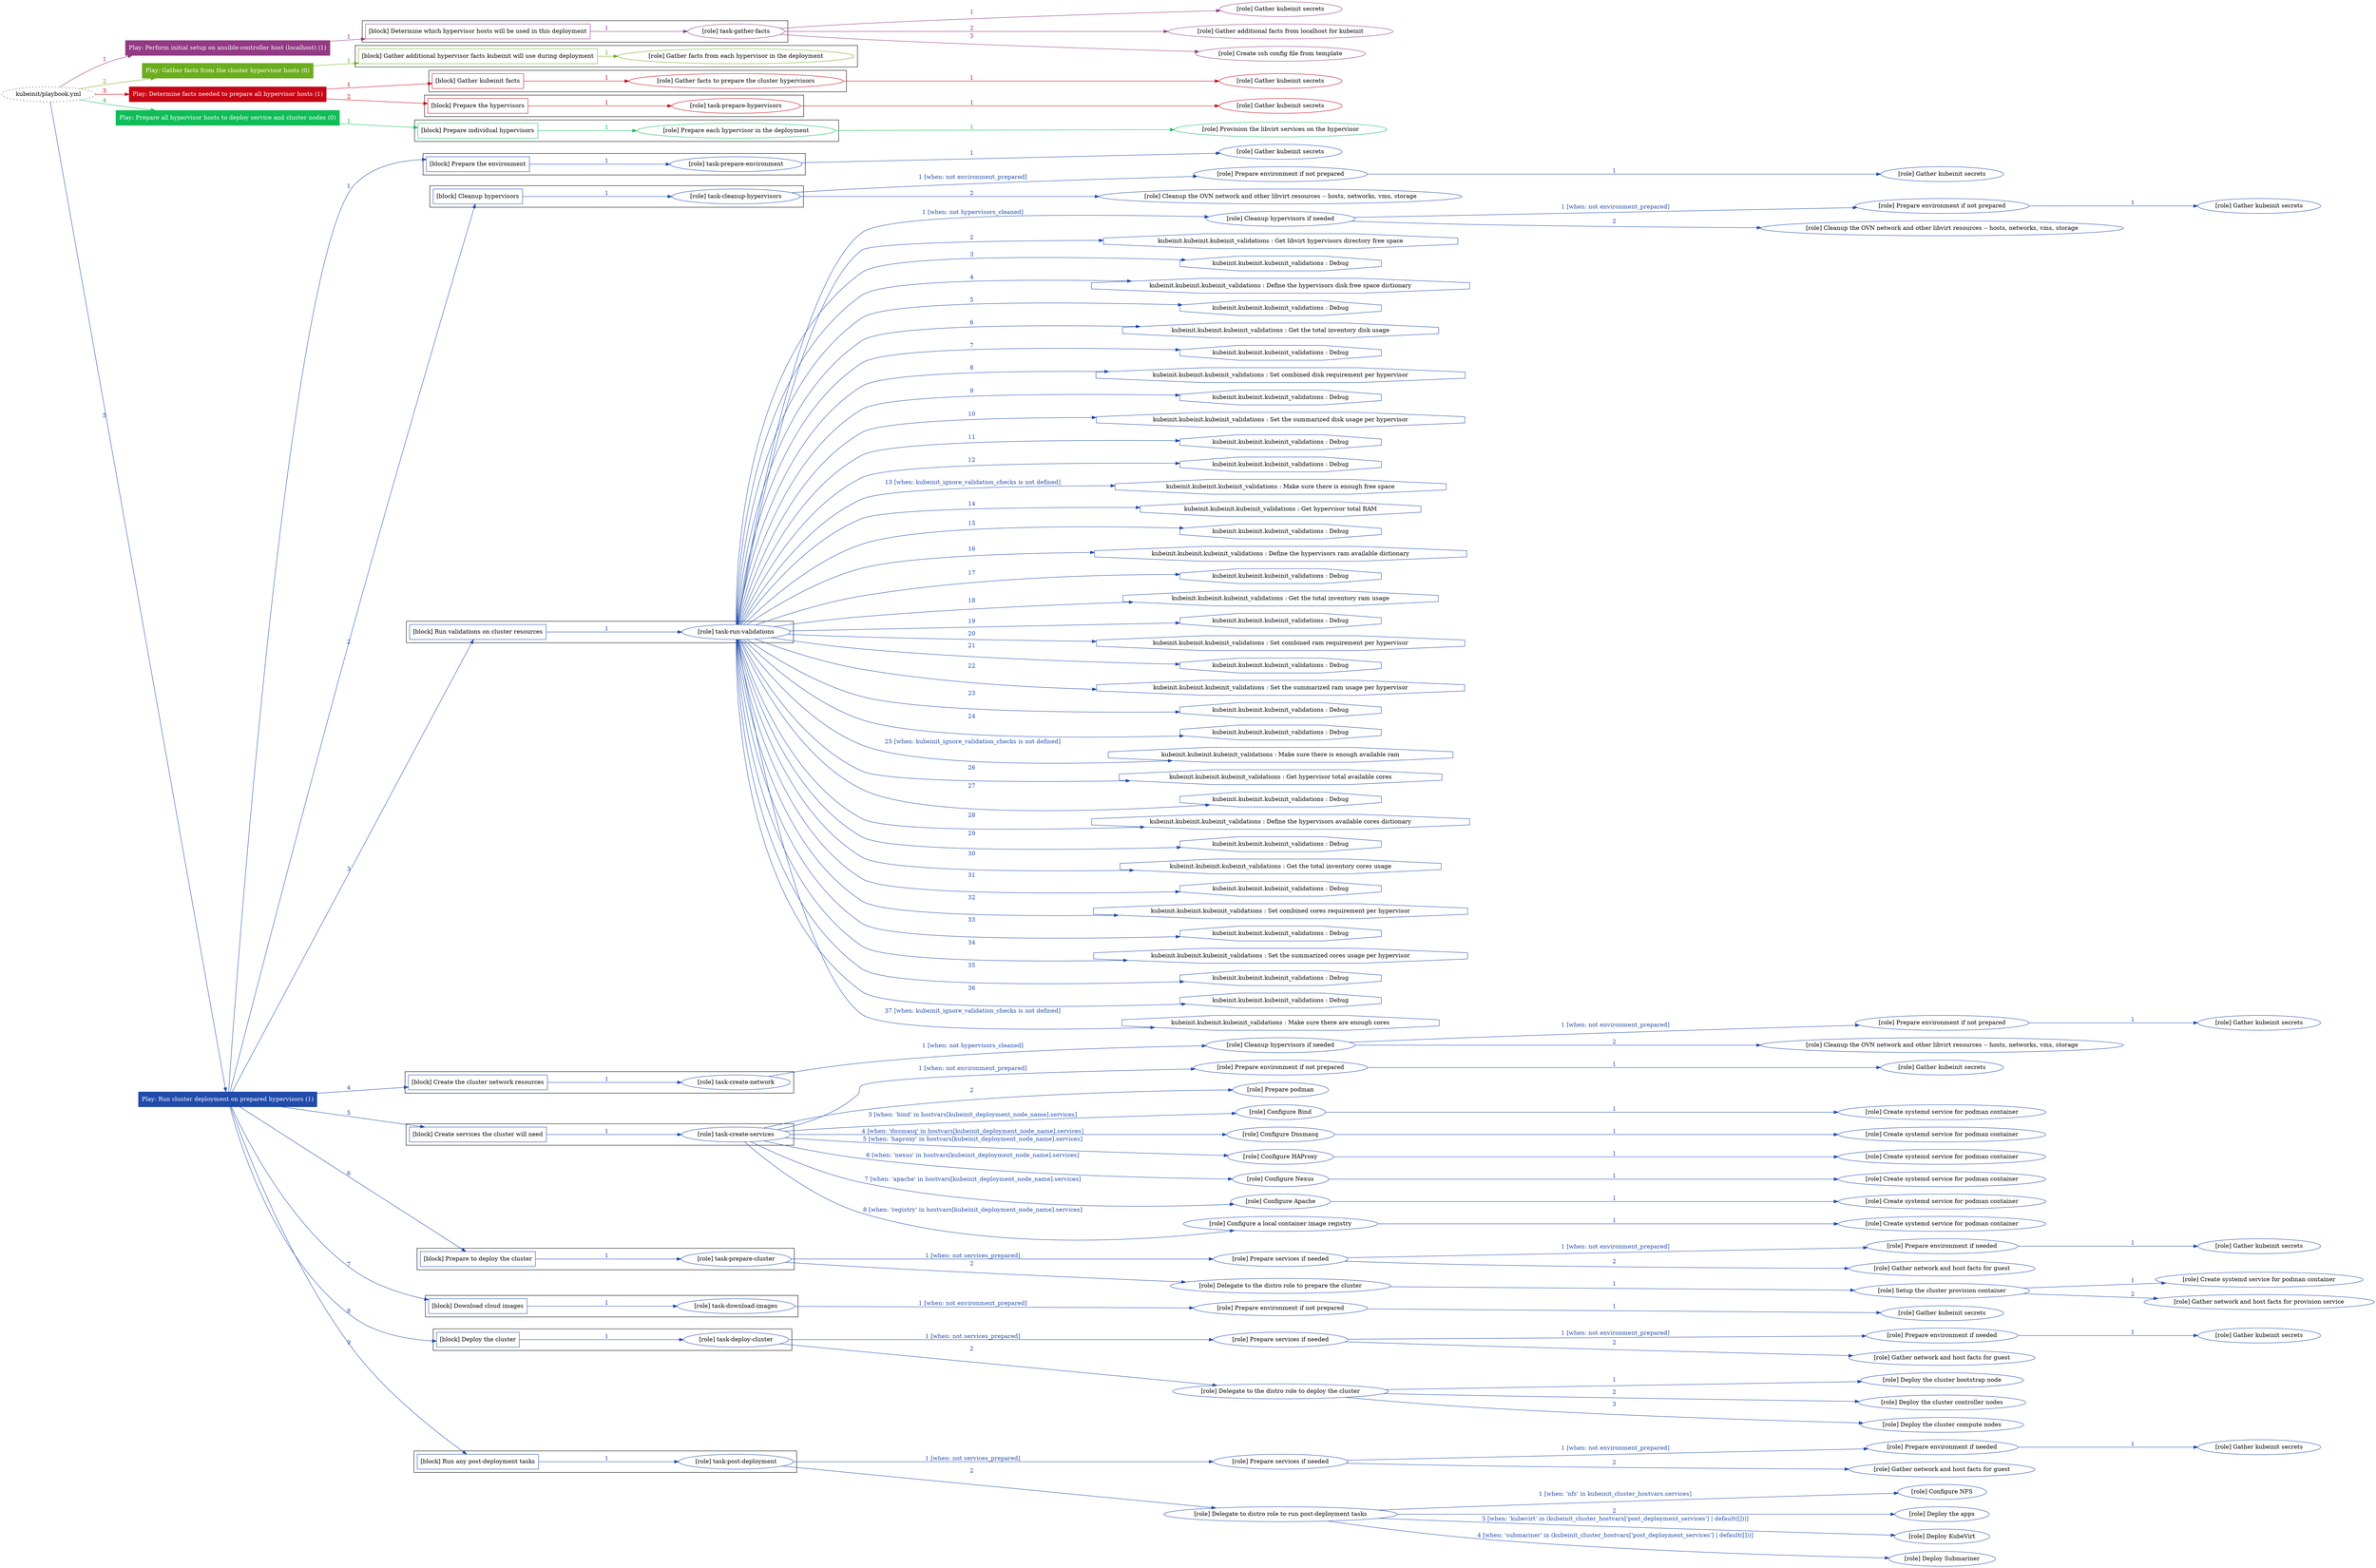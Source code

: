 digraph {
	graph [concentrate=true ordering=in rankdir=LR ratio=fill]
	edge [esep=5 sep=10]
	"kubeinit/playbook.yml" [URL="/home/runner/work/kubeinit/kubeinit/kubeinit/playbook.yml" id=playbook_016f4731 style=dotted]
	play_eb805cc2 [label="Play: Perform initial setup on ansible-controller host (localhost) (1)" URL="/home/runner/work/kubeinit/kubeinit/kubeinit/playbook.yml" color="#923a84" fontcolor="#ffffff" id=play_eb805cc2 shape=box style=filled tooltip=localhost]
	"kubeinit/playbook.yml" -> play_eb805cc2 [label="1 " color="#923a84" fontcolor="#923a84" id=edge_44157b3b labeltooltip="1 " tooltip="1 "]
	subgraph "Gather kubeinit secrets" {
		role_d1c468fc [label="[role] Gather kubeinit secrets" URL="/home/runner/.ansible/collections/ansible_collections/kubeinit/kubeinit/roles/kubeinit_prepare/tasks/build_hypervisors_group.yml" color="#923a84" id=role_d1c468fc tooltip="Gather kubeinit secrets"]
	}
	subgraph "Gather additional facts from localhost for kubeinit" {
		role_65d44cdd [label="[role] Gather additional facts from localhost for kubeinit" URL="/home/runner/.ansible/collections/ansible_collections/kubeinit/kubeinit/roles/kubeinit_prepare/tasks/build_hypervisors_group.yml" color="#923a84" id=role_65d44cdd tooltip="Gather additional facts from localhost for kubeinit"]
	}
	subgraph "Create ssh config file from template" {
		role_f0d14c7a [label="[role] Create ssh config file from template" URL="/home/runner/.ansible/collections/ansible_collections/kubeinit/kubeinit/roles/kubeinit_prepare/tasks/build_hypervisors_group.yml" color="#923a84" id=role_f0d14c7a tooltip="Create ssh config file from template"]
	}
	subgraph "task-gather-facts" {
		role_c2b31db3 [label="[role] task-gather-facts" URL="/home/runner/work/kubeinit/kubeinit/kubeinit/playbook.yml" color="#923a84" id=role_c2b31db3 tooltip="task-gather-facts"]
		role_c2b31db3 -> role_d1c468fc [label="1 " color="#923a84" fontcolor="#923a84" id=edge_7ec6bda8 labeltooltip="1 " tooltip="1 "]
		role_c2b31db3 -> role_65d44cdd [label="2 " color="#923a84" fontcolor="#923a84" id=edge_5dc059d2 labeltooltip="2 " tooltip="2 "]
		role_c2b31db3 -> role_f0d14c7a [label="3 " color="#923a84" fontcolor="#923a84" id=edge_b005b9bc labeltooltip="3 " tooltip="3 "]
	}
	subgraph "Play: Perform initial setup on ansible-controller host (localhost) (1)" {
		play_eb805cc2 -> block_560ff4a9 [label=1 color="#923a84" fontcolor="#923a84" id=edge_492c9685 labeltooltip=1 tooltip=1]
		subgraph cluster_block_560ff4a9 {
			block_560ff4a9 [label="[block] Determine which hypervisor hosts will be used in this deployment" URL="/home/runner/work/kubeinit/kubeinit/kubeinit/playbook.yml" color="#923a84" id=block_560ff4a9 labeltooltip="Determine which hypervisor hosts will be used in this deployment" shape=box tooltip="Determine which hypervisor hosts will be used in this deployment"]
			block_560ff4a9 -> role_c2b31db3 [label="1 " color="#923a84" fontcolor="#923a84" id=edge_40c2bf76 labeltooltip="1 " tooltip="1 "]
		}
	}
	play_5afec04f [label="Play: Gather facts from the cluster hypervisor hosts (0)" URL="/home/runner/work/kubeinit/kubeinit/kubeinit/playbook.yml" color="#6cad1f" fontcolor="#ffffff" id=play_5afec04f shape=box style=filled tooltip="Play: Gather facts from the cluster hypervisor hosts (0)"]
	"kubeinit/playbook.yml" -> play_5afec04f [label="2 " color="#6cad1f" fontcolor="#6cad1f" id=edge_03338bd0 labeltooltip="2 " tooltip="2 "]
	subgraph "Gather facts from each hypervisor in the deployment" {
		role_5e52e6ab [label="[role] Gather facts from each hypervisor in the deployment" URL="/home/runner/work/kubeinit/kubeinit/kubeinit/playbook.yml" color="#6cad1f" id=role_5e52e6ab tooltip="Gather facts from each hypervisor in the deployment"]
	}
	subgraph "Play: Gather facts from the cluster hypervisor hosts (0)" {
		play_5afec04f -> block_93eedb08 [label=1 color="#6cad1f" fontcolor="#6cad1f" id=edge_76446146 labeltooltip=1 tooltip=1]
		subgraph cluster_block_93eedb08 {
			block_93eedb08 [label="[block] Gather additional hypervisor facts kubeinit will use during deployment" URL="/home/runner/work/kubeinit/kubeinit/kubeinit/playbook.yml" color="#6cad1f" id=block_93eedb08 labeltooltip="Gather additional hypervisor facts kubeinit will use during deployment" shape=box tooltip="Gather additional hypervisor facts kubeinit will use during deployment"]
			block_93eedb08 -> role_5e52e6ab [label="1 " color="#6cad1f" fontcolor="#6cad1f" id=edge_60cb0d9a labeltooltip="1 " tooltip="1 "]
		}
	}
	play_7eb0e749 [label="Play: Determine facts needed to prepare all hypervisor hosts (1)" URL="/home/runner/work/kubeinit/kubeinit/kubeinit/playbook.yml" color="#c60616" fontcolor="#ffffff" id=play_7eb0e749 shape=box style=filled tooltip=localhost]
	"kubeinit/playbook.yml" -> play_7eb0e749 [label="3 " color="#c60616" fontcolor="#c60616" id=edge_81c11002 labeltooltip="3 " tooltip="3 "]
	subgraph "Gather kubeinit secrets" {
		role_3073f972 [label="[role] Gather kubeinit secrets" URL="/home/runner/.ansible/collections/ansible_collections/kubeinit/kubeinit/roles/kubeinit_prepare/tasks/gather_kubeinit_facts.yml" color="#c60616" id=role_3073f972 tooltip="Gather kubeinit secrets"]
	}
	subgraph "Gather facts to prepare the cluster hypervisors" {
		role_720a1a18 [label="[role] Gather facts to prepare the cluster hypervisors" URL="/home/runner/work/kubeinit/kubeinit/kubeinit/playbook.yml" color="#c60616" id=role_720a1a18 tooltip="Gather facts to prepare the cluster hypervisors"]
		role_720a1a18 -> role_3073f972 [label="1 " color="#c60616" fontcolor="#c60616" id=edge_afc38c6c labeltooltip="1 " tooltip="1 "]
	}
	subgraph "Gather kubeinit secrets" {
		role_56242d30 [label="[role] Gather kubeinit secrets" URL="/home/runner/.ansible/collections/ansible_collections/kubeinit/kubeinit/roles/kubeinit_prepare/tasks/gather_kubeinit_facts.yml" color="#c60616" id=role_56242d30 tooltip="Gather kubeinit secrets"]
	}
	subgraph "task-prepare-hypervisors" {
		role_4df9b1f3 [label="[role] task-prepare-hypervisors" URL="/home/runner/work/kubeinit/kubeinit/kubeinit/playbook.yml" color="#c60616" id=role_4df9b1f3 tooltip="task-prepare-hypervisors"]
		role_4df9b1f3 -> role_56242d30 [label="1 " color="#c60616" fontcolor="#c60616" id=edge_1d1ff2d7 labeltooltip="1 " tooltip="1 "]
	}
	subgraph "Play: Determine facts needed to prepare all hypervisor hosts (1)" {
		play_7eb0e749 -> block_da29ac9b [label=1 color="#c60616" fontcolor="#c60616" id=edge_18c0a1d2 labeltooltip=1 tooltip=1]
		subgraph cluster_block_da29ac9b {
			block_da29ac9b [label="[block] Gather kubeinit facts" URL="/home/runner/work/kubeinit/kubeinit/kubeinit/playbook.yml" color="#c60616" id=block_da29ac9b labeltooltip="Gather kubeinit facts" shape=box tooltip="Gather kubeinit facts"]
			block_da29ac9b -> role_720a1a18 [label="1 " color="#c60616" fontcolor="#c60616" id=edge_f4c54faa labeltooltip="1 " tooltip="1 "]
		}
		play_7eb0e749 -> block_1ef685dd [label=2 color="#c60616" fontcolor="#c60616" id=edge_9eabc138 labeltooltip=2 tooltip=2]
		subgraph cluster_block_1ef685dd {
			block_1ef685dd [label="[block] Prepare the hypervisors" URL="/home/runner/work/kubeinit/kubeinit/kubeinit/playbook.yml" color="#c60616" id=block_1ef685dd labeltooltip="Prepare the hypervisors" shape=box tooltip="Prepare the hypervisors"]
			block_1ef685dd -> role_4df9b1f3 [label="1 " color="#c60616" fontcolor="#c60616" id=edge_cefdbc80 labeltooltip="1 " tooltip="1 "]
		}
	}
	play_048b46a1 [label="Play: Prepare all hypervisor hosts to deploy service and cluster nodes (0)" URL="/home/runner/work/kubeinit/kubeinit/kubeinit/playbook.yml" color="#0fbd57" fontcolor="#ffffff" id=play_048b46a1 shape=box style=filled tooltip="Play: Prepare all hypervisor hosts to deploy service and cluster nodes (0)"]
	"kubeinit/playbook.yml" -> play_048b46a1 [label="4 " color="#0fbd57" fontcolor="#0fbd57" id=edge_6fb77337 labeltooltip="4 " tooltip="4 "]
	subgraph "Provision the libvirt services on the hypervisor" {
		role_1e0ade5a [label="[role] Provision the libvirt services on the hypervisor" URL="/home/runner/.ansible/collections/ansible_collections/kubeinit/kubeinit/roles/kubeinit_prepare/tasks/prepare_hypervisor.yml" color="#0fbd57" id=role_1e0ade5a tooltip="Provision the libvirt services on the hypervisor"]
	}
	subgraph "Prepare each hypervisor in the deployment" {
		role_4389a92d [label="[role] Prepare each hypervisor in the deployment" URL="/home/runner/work/kubeinit/kubeinit/kubeinit/playbook.yml" color="#0fbd57" id=role_4389a92d tooltip="Prepare each hypervisor in the deployment"]
		role_4389a92d -> role_1e0ade5a [label="1 " color="#0fbd57" fontcolor="#0fbd57" id=edge_9b82dc80 labeltooltip="1 " tooltip="1 "]
	}
	subgraph "Play: Prepare all hypervisor hosts to deploy service and cluster nodes (0)" {
		play_048b46a1 -> block_eab1a6ff [label=1 color="#0fbd57" fontcolor="#0fbd57" id=edge_26e3e061 labeltooltip=1 tooltip=1]
		subgraph cluster_block_eab1a6ff {
			block_eab1a6ff [label="[block] Prepare individual hypervisors" URL="/home/runner/work/kubeinit/kubeinit/kubeinit/playbook.yml" color="#0fbd57" id=block_eab1a6ff labeltooltip="Prepare individual hypervisors" shape=box tooltip="Prepare individual hypervisors"]
			block_eab1a6ff -> role_4389a92d [label="1 " color="#0fbd57" fontcolor="#0fbd57" id=edge_e1d6d015 labeltooltip="1 " tooltip="1 "]
		}
	}
	play_6c1e0516 [label="Play: Run cluster deployment on prepared hypervisors (1)" URL="/home/runner/work/kubeinit/kubeinit/kubeinit/playbook.yml" color="#214bab" fontcolor="#ffffff" id=play_6c1e0516 shape=box style=filled tooltip=localhost]
	"kubeinit/playbook.yml" -> play_6c1e0516 [label="5 " color="#214bab" fontcolor="#214bab" id=edge_12d5a526 labeltooltip="5 " tooltip="5 "]
	subgraph "Gather kubeinit secrets" {
		role_c299c2a2 [label="[role] Gather kubeinit secrets" URL="/home/runner/.ansible/collections/ansible_collections/kubeinit/kubeinit/roles/kubeinit_prepare/tasks/gather_kubeinit_facts.yml" color="#214bab" id=role_c299c2a2 tooltip="Gather kubeinit secrets"]
	}
	subgraph "task-prepare-environment" {
		role_1e72caab [label="[role] task-prepare-environment" URL="/home/runner/work/kubeinit/kubeinit/kubeinit/playbook.yml" color="#214bab" id=role_1e72caab tooltip="task-prepare-environment"]
		role_1e72caab -> role_c299c2a2 [label="1 " color="#214bab" fontcolor="#214bab" id=edge_42810d6c labeltooltip="1 " tooltip="1 "]
	}
	subgraph "Gather kubeinit secrets" {
		role_a8e01c33 [label="[role] Gather kubeinit secrets" URL="/home/runner/.ansible/collections/ansible_collections/kubeinit/kubeinit/roles/kubeinit_prepare/tasks/gather_kubeinit_facts.yml" color="#214bab" id=role_a8e01c33 tooltip="Gather kubeinit secrets"]
	}
	subgraph "Prepare environment if not prepared" {
		role_b50e4cbb [label="[role] Prepare environment if not prepared" URL="/home/runner/.ansible/collections/ansible_collections/kubeinit/kubeinit/roles/kubeinit_prepare/tasks/cleanup_hypervisors.yml" color="#214bab" id=role_b50e4cbb tooltip="Prepare environment if not prepared"]
		role_b50e4cbb -> role_a8e01c33 [label="1 " color="#214bab" fontcolor="#214bab" id=edge_c0b753fd labeltooltip="1 " tooltip="1 "]
	}
	subgraph "Cleanup the OVN network and other libvirt resources -- hosts, networks, vms, storage" {
		role_06491cec [label="[role] Cleanup the OVN network and other libvirt resources -- hosts, networks, vms, storage" URL="/home/runner/.ansible/collections/ansible_collections/kubeinit/kubeinit/roles/kubeinit_prepare/tasks/cleanup_hypervisors.yml" color="#214bab" id=role_06491cec tooltip="Cleanup the OVN network and other libvirt resources -- hosts, networks, vms, storage"]
	}
	subgraph "task-cleanup-hypervisors" {
		role_60a97e3a [label="[role] task-cleanup-hypervisors" URL="/home/runner/work/kubeinit/kubeinit/kubeinit/playbook.yml" color="#214bab" id=role_60a97e3a tooltip="task-cleanup-hypervisors"]
		role_60a97e3a -> role_b50e4cbb [label="1 [when: not environment_prepared]" color="#214bab" fontcolor="#214bab" id=edge_3e8b1ae4 labeltooltip="1 [when: not environment_prepared]" tooltip="1 [when: not environment_prepared]"]
		role_60a97e3a -> role_06491cec [label="2 " color="#214bab" fontcolor="#214bab" id=edge_332b483e labeltooltip="2 " tooltip="2 "]
	}
	subgraph "Gather kubeinit secrets" {
		role_8116d143 [label="[role] Gather kubeinit secrets" URL="/home/runner/.ansible/collections/ansible_collections/kubeinit/kubeinit/roles/kubeinit_prepare/tasks/gather_kubeinit_facts.yml" color="#214bab" id=role_8116d143 tooltip="Gather kubeinit secrets"]
	}
	subgraph "Prepare environment if not prepared" {
		role_8c4d1479 [label="[role] Prepare environment if not prepared" URL="/home/runner/.ansible/collections/ansible_collections/kubeinit/kubeinit/roles/kubeinit_prepare/tasks/cleanup_hypervisors.yml" color="#214bab" id=role_8c4d1479 tooltip="Prepare environment if not prepared"]
		role_8c4d1479 -> role_8116d143 [label="1 " color="#214bab" fontcolor="#214bab" id=edge_8d23e402 labeltooltip="1 " tooltip="1 "]
	}
	subgraph "Cleanup the OVN network and other libvirt resources -- hosts, networks, vms, storage" {
		role_cc08e4c6 [label="[role] Cleanup the OVN network and other libvirt resources -- hosts, networks, vms, storage" URL="/home/runner/.ansible/collections/ansible_collections/kubeinit/kubeinit/roles/kubeinit_prepare/tasks/cleanup_hypervisors.yml" color="#214bab" id=role_cc08e4c6 tooltip="Cleanup the OVN network and other libvirt resources -- hosts, networks, vms, storage"]
	}
	subgraph "Cleanup hypervisors if needed" {
		role_3b2b8fce [label="[role] Cleanup hypervisors if needed" URL="/home/runner/.ansible/collections/ansible_collections/kubeinit/kubeinit/roles/kubeinit_validations/tasks/main.yml" color="#214bab" id=role_3b2b8fce tooltip="Cleanup hypervisors if needed"]
		role_3b2b8fce -> role_8c4d1479 [label="1 [when: not environment_prepared]" color="#214bab" fontcolor="#214bab" id=edge_eb88a6bc labeltooltip="1 [when: not environment_prepared]" tooltip="1 [when: not environment_prepared]"]
		role_3b2b8fce -> role_cc08e4c6 [label="2 " color="#214bab" fontcolor="#214bab" id=edge_87639596 labeltooltip="2 " tooltip="2 "]
	}
	subgraph "task-run-validations" {
		role_64bb3193 [label="[role] task-run-validations" URL="/home/runner/work/kubeinit/kubeinit/kubeinit/playbook.yml" color="#214bab" id=role_64bb3193 tooltip="task-run-validations"]
		role_64bb3193 -> role_3b2b8fce [label="1 [when: not hypervisors_cleaned]" color="#214bab" fontcolor="#214bab" id=edge_b65b66f9 labeltooltip="1 [when: not hypervisors_cleaned]" tooltip="1 [when: not hypervisors_cleaned]"]
		task_8e2f6913 [label="kubeinit.kubeinit.kubeinit_validations : Get libvirt hypervisors directory free space" URL="/home/runner/.ansible/collections/ansible_collections/kubeinit/kubeinit/roles/kubeinit_validations/tasks/10_libvirt_free_space.yml" color="#214bab" id=task_8e2f6913 shape=octagon tooltip="kubeinit.kubeinit.kubeinit_validations : Get libvirt hypervisors directory free space"]
		role_64bb3193 -> task_8e2f6913 [label="2 " color="#214bab" fontcolor="#214bab" id=edge_6bb3c95a labeltooltip="2 " tooltip="2 "]
		task_c2a67817 [label="kubeinit.kubeinit.kubeinit_validations : Debug" URL="/home/runner/.ansible/collections/ansible_collections/kubeinit/kubeinit/roles/kubeinit_validations/tasks/10_libvirt_free_space.yml" color="#214bab" id=task_c2a67817 shape=octagon tooltip="kubeinit.kubeinit.kubeinit_validations : Debug"]
		role_64bb3193 -> task_c2a67817 [label="3 " color="#214bab" fontcolor="#214bab" id=edge_016e9cf3 labeltooltip="3 " tooltip="3 "]
		task_3a7564ec [label="kubeinit.kubeinit.kubeinit_validations : Define the hypervisors disk free space dictionary" URL="/home/runner/.ansible/collections/ansible_collections/kubeinit/kubeinit/roles/kubeinit_validations/tasks/10_libvirt_free_space.yml" color="#214bab" id=task_3a7564ec shape=octagon tooltip="kubeinit.kubeinit.kubeinit_validations : Define the hypervisors disk free space dictionary"]
		role_64bb3193 -> task_3a7564ec [label="4 " color="#214bab" fontcolor="#214bab" id=edge_47d0a6e0 labeltooltip="4 " tooltip="4 "]
		task_bdc84b70 [label="kubeinit.kubeinit.kubeinit_validations : Debug" URL="/home/runner/.ansible/collections/ansible_collections/kubeinit/kubeinit/roles/kubeinit_validations/tasks/10_libvirt_free_space.yml" color="#214bab" id=task_bdc84b70 shape=octagon tooltip="kubeinit.kubeinit.kubeinit_validations : Debug"]
		role_64bb3193 -> task_bdc84b70 [label="5 " color="#214bab" fontcolor="#214bab" id=edge_d20015b6 labeltooltip="5 " tooltip="5 "]
		task_67480694 [label="kubeinit.kubeinit.kubeinit_validations : Get the total inventory disk usage" URL="/home/runner/.ansible/collections/ansible_collections/kubeinit/kubeinit/roles/kubeinit_validations/tasks/10_libvirt_free_space.yml" color="#214bab" id=task_67480694 shape=octagon tooltip="kubeinit.kubeinit.kubeinit_validations : Get the total inventory disk usage"]
		role_64bb3193 -> task_67480694 [label="6 " color="#214bab" fontcolor="#214bab" id=edge_da5aff1c labeltooltip="6 " tooltip="6 "]
		task_da884f09 [label="kubeinit.kubeinit.kubeinit_validations : Debug" URL="/home/runner/.ansible/collections/ansible_collections/kubeinit/kubeinit/roles/kubeinit_validations/tasks/10_libvirt_free_space.yml" color="#214bab" id=task_da884f09 shape=octagon tooltip="kubeinit.kubeinit.kubeinit_validations : Debug"]
		role_64bb3193 -> task_da884f09 [label="7 " color="#214bab" fontcolor="#214bab" id=edge_1c4872a9 labeltooltip="7 " tooltip="7 "]
		task_bcdbc2dd [label="kubeinit.kubeinit.kubeinit_validations : Set combined disk requirement per hypervisor" URL="/home/runner/.ansible/collections/ansible_collections/kubeinit/kubeinit/roles/kubeinit_validations/tasks/10_libvirt_free_space.yml" color="#214bab" id=task_bcdbc2dd shape=octagon tooltip="kubeinit.kubeinit.kubeinit_validations : Set combined disk requirement per hypervisor"]
		role_64bb3193 -> task_bcdbc2dd [label="8 " color="#214bab" fontcolor="#214bab" id=edge_fea04c99 labeltooltip="8 " tooltip="8 "]
		task_b974c616 [label="kubeinit.kubeinit.kubeinit_validations : Debug" URL="/home/runner/.ansible/collections/ansible_collections/kubeinit/kubeinit/roles/kubeinit_validations/tasks/10_libvirt_free_space.yml" color="#214bab" id=task_b974c616 shape=octagon tooltip="kubeinit.kubeinit.kubeinit_validations : Debug"]
		role_64bb3193 -> task_b974c616 [label="9 " color="#214bab" fontcolor="#214bab" id=edge_dce52aa3 labeltooltip="9 " tooltip="9 "]
		task_73c369db [label="kubeinit.kubeinit.kubeinit_validations : Set the summarized disk usage per hypervisor" URL="/home/runner/.ansible/collections/ansible_collections/kubeinit/kubeinit/roles/kubeinit_validations/tasks/10_libvirt_free_space.yml" color="#214bab" id=task_73c369db shape=octagon tooltip="kubeinit.kubeinit.kubeinit_validations : Set the summarized disk usage per hypervisor"]
		role_64bb3193 -> task_73c369db [label="10 " color="#214bab" fontcolor="#214bab" id=edge_9bcf530a labeltooltip="10 " tooltip="10 "]
		task_5cd7cd78 [label="kubeinit.kubeinit.kubeinit_validations : Debug" URL="/home/runner/.ansible/collections/ansible_collections/kubeinit/kubeinit/roles/kubeinit_validations/tasks/10_libvirt_free_space.yml" color="#214bab" id=task_5cd7cd78 shape=octagon tooltip="kubeinit.kubeinit.kubeinit_validations : Debug"]
		role_64bb3193 -> task_5cd7cd78 [label="11 " color="#214bab" fontcolor="#214bab" id=edge_a85a1257 labeltooltip="11 " tooltip="11 "]
		task_c3302cf1 [label="kubeinit.kubeinit.kubeinit_validations : Debug" URL="/home/runner/.ansible/collections/ansible_collections/kubeinit/kubeinit/roles/kubeinit_validations/tasks/10_libvirt_free_space.yml" color="#214bab" id=task_c3302cf1 shape=octagon tooltip="kubeinit.kubeinit.kubeinit_validations : Debug"]
		role_64bb3193 -> task_c3302cf1 [label="12 " color="#214bab" fontcolor="#214bab" id=edge_1861f289 labeltooltip="12 " tooltip="12 "]
		task_44b3162e [label="kubeinit.kubeinit.kubeinit_validations : Make sure there is enough free space" URL="/home/runner/.ansible/collections/ansible_collections/kubeinit/kubeinit/roles/kubeinit_validations/tasks/10_libvirt_free_space.yml" color="#214bab" id=task_44b3162e shape=octagon tooltip="kubeinit.kubeinit.kubeinit_validations : Make sure there is enough free space"]
		role_64bb3193 -> task_44b3162e [label="13 [when: kubeinit_ignore_validation_checks is not defined]" color="#214bab" fontcolor="#214bab" id=edge_aed42a21 labeltooltip="13 [when: kubeinit_ignore_validation_checks is not defined]" tooltip="13 [when: kubeinit_ignore_validation_checks is not defined]"]
		task_d8bf43d2 [label="kubeinit.kubeinit.kubeinit_validations : Get hypervisor total RAM" URL="/home/runner/.ansible/collections/ansible_collections/kubeinit/kubeinit/roles/kubeinit_validations/tasks/20_libvirt_available_ram.yml" color="#214bab" id=task_d8bf43d2 shape=octagon tooltip="kubeinit.kubeinit.kubeinit_validations : Get hypervisor total RAM"]
		role_64bb3193 -> task_d8bf43d2 [label="14 " color="#214bab" fontcolor="#214bab" id=edge_a0ccde37 labeltooltip="14 " tooltip="14 "]
		task_8ee56440 [label="kubeinit.kubeinit.kubeinit_validations : Debug" URL="/home/runner/.ansible/collections/ansible_collections/kubeinit/kubeinit/roles/kubeinit_validations/tasks/20_libvirt_available_ram.yml" color="#214bab" id=task_8ee56440 shape=octagon tooltip="kubeinit.kubeinit.kubeinit_validations : Debug"]
		role_64bb3193 -> task_8ee56440 [label="15 " color="#214bab" fontcolor="#214bab" id=edge_db124d12 labeltooltip="15 " tooltip="15 "]
		task_442353b4 [label="kubeinit.kubeinit.kubeinit_validations : Define the hypervisors ram available dictionary" URL="/home/runner/.ansible/collections/ansible_collections/kubeinit/kubeinit/roles/kubeinit_validations/tasks/20_libvirt_available_ram.yml" color="#214bab" id=task_442353b4 shape=octagon tooltip="kubeinit.kubeinit.kubeinit_validations : Define the hypervisors ram available dictionary"]
		role_64bb3193 -> task_442353b4 [label="16 " color="#214bab" fontcolor="#214bab" id=edge_2893c003 labeltooltip="16 " tooltip="16 "]
		task_61632311 [label="kubeinit.kubeinit.kubeinit_validations : Debug" URL="/home/runner/.ansible/collections/ansible_collections/kubeinit/kubeinit/roles/kubeinit_validations/tasks/20_libvirt_available_ram.yml" color="#214bab" id=task_61632311 shape=octagon tooltip="kubeinit.kubeinit.kubeinit_validations : Debug"]
		role_64bb3193 -> task_61632311 [label="17 " color="#214bab" fontcolor="#214bab" id=edge_b9fc9dd9 labeltooltip="17 " tooltip="17 "]
		task_c650253f [label="kubeinit.kubeinit.kubeinit_validations : Get the total inventory ram usage" URL="/home/runner/.ansible/collections/ansible_collections/kubeinit/kubeinit/roles/kubeinit_validations/tasks/20_libvirt_available_ram.yml" color="#214bab" id=task_c650253f shape=octagon tooltip="kubeinit.kubeinit.kubeinit_validations : Get the total inventory ram usage"]
		role_64bb3193 -> task_c650253f [label="18 " color="#214bab" fontcolor="#214bab" id=edge_22953bb3 labeltooltip="18 " tooltip="18 "]
		task_e20f9eb7 [label="kubeinit.kubeinit.kubeinit_validations : Debug" URL="/home/runner/.ansible/collections/ansible_collections/kubeinit/kubeinit/roles/kubeinit_validations/tasks/20_libvirt_available_ram.yml" color="#214bab" id=task_e20f9eb7 shape=octagon tooltip="kubeinit.kubeinit.kubeinit_validations : Debug"]
		role_64bb3193 -> task_e20f9eb7 [label="19 " color="#214bab" fontcolor="#214bab" id=edge_4a95c98f labeltooltip="19 " tooltip="19 "]
		task_7faf4265 [label="kubeinit.kubeinit.kubeinit_validations : Set combined ram requirement per hypervisor" URL="/home/runner/.ansible/collections/ansible_collections/kubeinit/kubeinit/roles/kubeinit_validations/tasks/20_libvirt_available_ram.yml" color="#214bab" id=task_7faf4265 shape=octagon tooltip="kubeinit.kubeinit.kubeinit_validations : Set combined ram requirement per hypervisor"]
		role_64bb3193 -> task_7faf4265 [label="20 " color="#214bab" fontcolor="#214bab" id=edge_380b86ec labeltooltip="20 " tooltip="20 "]
		task_a164476a [label="kubeinit.kubeinit.kubeinit_validations : Debug" URL="/home/runner/.ansible/collections/ansible_collections/kubeinit/kubeinit/roles/kubeinit_validations/tasks/20_libvirt_available_ram.yml" color="#214bab" id=task_a164476a shape=octagon tooltip="kubeinit.kubeinit.kubeinit_validations : Debug"]
		role_64bb3193 -> task_a164476a [label="21 " color="#214bab" fontcolor="#214bab" id=edge_432ce0a0 labeltooltip="21 " tooltip="21 "]
		task_db6f2dfb [label="kubeinit.kubeinit.kubeinit_validations : Set the summarized ram usage per hypervisor" URL="/home/runner/.ansible/collections/ansible_collections/kubeinit/kubeinit/roles/kubeinit_validations/tasks/20_libvirt_available_ram.yml" color="#214bab" id=task_db6f2dfb shape=octagon tooltip="kubeinit.kubeinit.kubeinit_validations : Set the summarized ram usage per hypervisor"]
		role_64bb3193 -> task_db6f2dfb [label="22 " color="#214bab" fontcolor="#214bab" id=edge_a715b512 labeltooltip="22 " tooltip="22 "]
		task_8f024c6f [label="kubeinit.kubeinit.kubeinit_validations : Debug" URL="/home/runner/.ansible/collections/ansible_collections/kubeinit/kubeinit/roles/kubeinit_validations/tasks/20_libvirt_available_ram.yml" color="#214bab" id=task_8f024c6f shape=octagon tooltip="kubeinit.kubeinit.kubeinit_validations : Debug"]
		role_64bb3193 -> task_8f024c6f [label="23 " color="#214bab" fontcolor="#214bab" id=edge_693f739c labeltooltip="23 " tooltip="23 "]
		task_168a13a0 [label="kubeinit.kubeinit.kubeinit_validations : Debug" URL="/home/runner/.ansible/collections/ansible_collections/kubeinit/kubeinit/roles/kubeinit_validations/tasks/20_libvirt_available_ram.yml" color="#214bab" id=task_168a13a0 shape=octagon tooltip="kubeinit.kubeinit.kubeinit_validations : Debug"]
		role_64bb3193 -> task_168a13a0 [label="24 " color="#214bab" fontcolor="#214bab" id=edge_67b5d9ca labeltooltip="24 " tooltip="24 "]
		task_fa277bc6 [label="kubeinit.kubeinit.kubeinit_validations : Make sure there is enough available ram" URL="/home/runner/.ansible/collections/ansible_collections/kubeinit/kubeinit/roles/kubeinit_validations/tasks/20_libvirt_available_ram.yml" color="#214bab" id=task_fa277bc6 shape=octagon tooltip="kubeinit.kubeinit.kubeinit_validations : Make sure there is enough available ram"]
		role_64bb3193 -> task_fa277bc6 [label="25 [when: kubeinit_ignore_validation_checks is not defined]" color="#214bab" fontcolor="#214bab" id=edge_40e179fb labeltooltip="25 [when: kubeinit_ignore_validation_checks is not defined]" tooltip="25 [when: kubeinit_ignore_validation_checks is not defined]"]
		task_3e15e1c8 [label="kubeinit.kubeinit.kubeinit_validations : Get hypervisor total available cores" URL="/home/runner/.ansible/collections/ansible_collections/kubeinit/kubeinit/roles/kubeinit_validations/tasks/30_libvirt_check_cpu_cores.yml" color="#214bab" id=task_3e15e1c8 shape=octagon tooltip="kubeinit.kubeinit.kubeinit_validations : Get hypervisor total available cores"]
		role_64bb3193 -> task_3e15e1c8 [label="26 " color="#214bab" fontcolor="#214bab" id=edge_1acd3bba labeltooltip="26 " tooltip="26 "]
		task_84232831 [label="kubeinit.kubeinit.kubeinit_validations : Debug" URL="/home/runner/.ansible/collections/ansible_collections/kubeinit/kubeinit/roles/kubeinit_validations/tasks/30_libvirt_check_cpu_cores.yml" color="#214bab" id=task_84232831 shape=octagon tooltip="kubeinit.kubeinit.kubeinit_validations : Debug"]
		role_64bb3193 -> task_84232831 [label="27 " color="#214bab" fontcolor="#214bab" id=edge_79d0d9ce labeltooltip="27 " tooltip="27 "]
		task_2b514971 [label="kubeinit.kubeinit.kubeinit_validations : Define the hypervisors available cores dictionary" URL="/home/runner/.ansible/collections/ansible_collections/kubeinit/kubeinit/roles/kubeinit_validations/tasks/30_libvirt_check_cpu_cores.yml" color="#214bab" id=task_2b514971 shape=octagon tooltip="kubeinit.kubeinit.kubeinit_validations : Define the hypervisors available cores dictionary"]
		role_64bb3193 -> task_2b514971 [label="28 " color="#214bab" fontcolor="#214bab" id=edge_1b8c7909 labeltooltip="28 " tooltip="28 "]
		task_9cded505 [label="kubeinit.kubeinit.kubeinit_validations : Debug" URL="/home/runner/.ansible/collections/ansible_collections/kubeinit/kubeinit/roles/kubeinit_validations/tasks/30_libvirt_check_cpu_cores.yml" color="#214bab" id=task_9cded505 shape=octagon tooltip="kubeinit.kubeinit.kubeinit_validations : Debug"]
		role_64bb3193 -> task_9cded505 [label="29 " color="#214bab" fontcolor="#214bab" id=edge_c3bbfe02 labeltooltip="29 " tooltip="29 "]
		task_1c06f155 [label="kubeinit.kubeinit.kubeinit_validations : Get the total inventory cores usage" URL="/home/runner/.ansible/collections/ansible_collections/kubeinit/kubeinit/roles/kubeinit_validations/tasks/30_libvirt_check_cpu_cores.yml" color="#214bab" id=task_1c06f155 shape=octagon tooltip="kubeinit.kubeinit.kubeinit_validations : Get the total inventory cores usage"]
		role_64bb3193 -> task_1c06f155 [label="30 " color="#214bab" fontcolor="#214bab" id=edge_8f2edb85 labeltooltip="30 " tooltip="30 "]
		task_0106ac43 [label="kubeinit.kubeinit.kubeinit_validations : Debug" URL="/home/runner/.ansible/collections/ansible_collections/kubeinit/kubeinit/roles/kubeinit_validations/tasks/30_libvirt_check_cpu_cores.yml" color="#214bab" id=task_0106ac43 shape=octagon tooltip="kubeinit.kubeinit.kubeinit_validations : Debug"]
		role_64bb3193 -> task_0106ac43 [label="31 " color="#214bab" fontcolor="#214bab" id=edge_2f0e88ca labeltooltip="31 " tooltip="31 "]
		task_9e4f12b0 [label="kubeinit.kubeinit.kubeinit_validations : Set combined cores requirement per hypervisor" URL="/home/runner/.ansible/collections/ansible_collections/kubeinit/kubeinit/roles/kubeinit_validations/tasks/30_libvirt_check_cpu_cores.yml" color="#214bab" id=task_9e4f12b0 shape=octagon tooltip="kubeinit.kubeinit.kubeinit_validations : Set combined cores requirement per hypervisor"]
		role_64bb3193 -> task_9e4f12b0 [label="32 " color="#214bab" fontcolor="#214bab" id=edge_eee34708 labeltooltip="32 " tooltip="32 "]
		task_5b57f84c [label="kubeinit.kubeinit.kubeinit_validations : Debug" URL="/home/runner/.ansible/collections/ansible_collections/kubeinit/kubeinit/roles/kubeinit_validations/tasks/30_libvirt_check_cpu_cores.yml" color="#214bab" id=task_5b57f84c shape=octagon tooltip="kubeinit.kubeinit.kubeinit_validations : Debug"]
		role_64bb3193 -> task_5b57f84c [label="33 " color="#214bab" fontcolor="#214bab" id=edge_a1a02412 labeltooltip="33 " tooltip="33 "]
		task_c5e07d64 [label="kubeinit.kubeinit.kubeinit_validations : Set the summarized cores usage per hypervisor" URL="/home/runner/.ansible/collections/ansible_collections/kubeinit/kubeinit/roles/kubeinit_validations/tasks/30_libvirt_check_cpu_cores.yml" color="#214bab" id=task_c5e07d64 shape=octagon tooltip="kubeinit.kubeinit.kubeinit_validations : Set the summarized cores usage per hypervisor"]
		role_64bb3193 -> task_c5e07d64 [label="34 " color="#214bab" fontcolor="#214bab" id=edge_af51e40f labeltooltip="34 " tooltip="34 "]
		task_199cb55f [label="kubeinit.kubeinit.kubeinit_validations : Debug" URL="/home/runner/.ansible/collections/ansible_collections/kubeinit/kubeinit/roles/kubeinit_validations/tasks/30_libvirt_check_cpu_cores.yml" color="#214bab" id=task_199cb55f shape=octagon tooltip="kubeinit.kubeinit.kubeinit_validations : Debug"]
		role_64bb3193 -> task_199cb55f [label="35 " color="#214bab" fontcolor="#214bab" id=edge_44cb5719 labeltooltip="35 " tooltip="35 "]
		task_384e1d23 [label="kubeinit.kubeinit.kubeinit_validations : Debug" URL="/home/runner/.ansible/collections/ansible_collections/kubeinit/kubeinit/roles/kubeinit_validations/tasks/30_libvirt_check_cpu_cores.yml" color="#214bab" id=task_384e1d23 shape=octagon tooltip="kubeinit.kubeinit.kubeinit_validations : Debug"]
		role_64bb3193 -> task_384e1d23 [label="36 " color="#214bab" fontcolor="#214bab" id=edge_b4f69545 labeltooltip="36 " tooltip="36 "]
		task_3aac53db [label="kubeinit.kubeinit.kubeinit_validations : Make sure there are enough cores" URL="/home/runner/.ansible/collections/ansible_collections/kubeinit/kubeinit/roles/kubeinit_validations/tasks/30_libvirt_check_cpu_cores.yml" color="#214bab" id=task_3aac53db shape=octagon tooltip="kubeinit.kubeinit.kubeinit_validations : Make sure there are enough cores"]
		role_64bb3193 -> task_3aac53db [label="37 [when: kubeinit_ignore_validation_checks is not defined]" color="#214bab" fontcolor="#214bab" id=edge_b1c37d3a labeltooltip="37 [when: kubeinit_ignore_validation_checks is not defined]" tooltip="37 [when: kubeinit_ignore_validation_checks is not defined]"]
	}
	subgraph "Gather kubeinit secrets" {
		role_3929f691 [label="[role] Gather kubeinit secrets" URL="/home/runner/.ansible/collections/ansible_collections/kubeinit/kubeinit/roles/kubeinit_prepare/tasks/gather_kubeinit_facts.yml" color="#214bab" id=role_3929f691 tooltip="Gather kubeinit secrets"]
	}
	subgraph "Prepare environment if not prepared" {
		role_b47449a4 [label="[role] Prepare environment if not prepared" URL="/home/runner/.ansible/collections/ansible_collections/kubeinit/kubeinit/roles/kubeinit_prepare/tasks/cleanup_hypervisors.yml" color="#214bab" id=role_b47449a4 tooltip="Prepare environment if not prepared"]
		role_b47449a4 -> role_3929f691 [label="1 " color="#214bab" fontcolor="#214bab" id=edge_a9b8984d labeltooltip="1 " tooltip="1 "]
	}
	subgraph "Cleanup the OVN network and other libvirt resources -- hosts, networks, vms, storage" {
		role_7183db5f [label="[role] Cleanup the OVN network and other libvirt resources -- hosts, networks, vms, storage" URL="/home/runner/.ansible/collections/ansible_collections/kubeinit/kubeinit/roles/kubeinit_prepare/tasks/cleanup_hypervisors.yml" color="#214bab" id=role_7183db5f tooltip="Cleanup the OVN network and other libvirt resources -- hosts, networks, vms, storage"]
	}
	subgraph "Cleanup hypervisors if needed" {
		role_d07bcfe9 [label="[role] Cleanup hypervisors if needed" URL="/home/runner/.ansible/collections/ansible_collections/kubeinit/kubeinit/roles/kubeinit_libvirt/tasks/create_network.yml" color="#214bab" id=role_d07bcfe9 tooltip="Cleanup hypervisors if needed"]
		role_d07bcfe9 -> role_b47449a4 [label="1 [when: not environment_prepared]" color="#214bab" fontcolor="#214bab" id=edge_aa88d936 labeltooltip="1 [when: not environment_prepared]" tooltip="1 [when: not environment_prepared]"]
		role_d07bcfe9 -> role_7183db5f [label="2 " color="#214bab" fontcolor="#214bab" id=edge_037e27a9 labeltooltip="2 " tooltip="2 "]
	}
	subgraph "task-create-network" {
		role_843af396 [label="[role] task-create-network" URL="/home/runner/work/kubeinit/kubeinit/kubeinit/playbook.yml" color="#214bab" id=role_843af396 tooltip="task-create-network"]
		role_843af396 -> role_d07bcfe9 [label="1 [when: not hypervisors_cleaned]" color="#214bab" fontcolor="#214bab" id=edge_9df79f7a labeltooltip="1 [when: not hypervisors_cleaned]" tooltip="1 [when: not hypervisors_cleaned]"]
	}
	subgraph "Gather kubeinit secrets" {
		role_936cc8f7 [label="[role] Gather kubeinit secrets" URL="/home/runner/.ansible/collections/ansible_collections/kubeinit/kubeinit/roles/kubeinit_prepare/tasks/gather_kubeinit_facts.yml" color="#214bab" id=role_936cc8f7 tooltip="Gather kubeinit secrets"]
	}
	subgraph "Prepare environment if not prepared" {
		role_70637a6b [label="[role] Prepare environment if not prepared" URL="/home/runner/.ansible/collections/ansible_collections/kubeinit/kubeinit/roles/kubeinit_services/tasks/main.yml" color="#214bab" id=role_70637a6b tooltip="Prepare environment if not prepared"]
		role_70637a6b -> role_936cc8f7 [label="1 " color="#214bab" fontcolor="#214bab" id=edge_bab9f1d2 labeltooltip="1 " tooltip="1 "]
	}
	subgraph "Prepare podman" {
		role_b54e3493 [label="[role] Prepare podman" URL="/home/runner/.ansible/collections/ansible_collections/kubeinit/kubeinit/roles/kubeinit_services/tasks/00_create_service_pod.yml" color="#214bab" id=role_b54e3493 tooltip="Prepare podman"]
	}
	subgraph "Create systemd service for podman container" {
		role_30606cfa [label="[role] Create systemd service for podman container" URL="/home/runner/.ansible/collections/ansible_collections/kubeinit/kubeinit/roles/kubeinit_bind/tasks/main.yml" color="#214bab" id=role_30606cfa tooltip="Create systemd service for podman container"]
	}
	subgraph "Configure Bind" {
		role_1d2bb188 [label="[role] Configure Bind" URL="/home/runner/.ansible/collections/ansible_collections/kubeinit/kubeinit/roles/kubeinit_services/tasks/start_services_containers.yml" color="#214bab" id=role_1d2bb188 tooltip="Configure Bind"]
		role_1d2bb188 -> role_30606cfa [label="1 " color="#214bab" fontcolor="#214bab" id=edge_06aaf576 labeltooltip="1 " tooltip="1 "]
	}
	subgraph "Create systemd service for podman container" {
		role_09b949c1 [label="[role] Create systemd service for podman container" URL="/home/runner/.ansible/collections/ansible_collections/kubeinit/kubeinit/roles/kubeinit_dnsmasq/tasks/main.yml" color="#214bab" id=role_09b949c1 tooltip="Create systemd service for podman container"]
	}
	subgraph "Configure Dnsmasq" {
		role_98c4c4ed [label="[role] Configure Dnsmasq" URL="/home/runner/.ansible/collections/ansible_collections/kubeinit/kubeinit/roles/kubeinit_services/tasks/start_services_containers.yml" color="#214bab" id=role_98c4c4ed tooltip="Configure Dnsmasq"]
		role_98c4c4ed -> role_09b949c1 [label="1 " color="#214bab" fontcolor="#214bab" id=edge_0832a405 labeltooltip="1 " tooltip="1 "]
	}
	subgraph "Create systemd service for podman container" {
		role_09172c02 [label="[role] Create systemd service for podman container" URL="/home/runner/.ansible/collections/ansible_collections/kubeinit/kubeinit/roles/kubeinit_haproxy/tasks/main.yml" color="#214bab" id=role_09172c02 tooltip="Create systemd service for podman container"]
	}
	subgraph "Configure HAProxy" {
		role_8b356699 [label="[role] Configure HAProxy" URL="/home/runner/.ansible/collections/ansible_collections/kubeinit/kubeinit/roles/kubeinit_services/tasks/start_services_containers.yml" color="#214bab" id=role_8b356699 tooltip="Configure HAProxy"]
		role_8b356699 -> role_09172c02 [label="1 " color="#214bab" fontcolor="#214bab" id=edge_141e6538 labeltooltip="1 " tooltip="1 "]
	}
	subgraph "Create systemd service for podman container" {
		role_921541cf [label="[role] Create systemd service for podman container" URL="/home/runner/.ansible/collections/ansible_collections/kubeinit/kubeinit/roles/kubeinit_nexus/tasks/main.yml" color="#214bab" id=role_921541cf tooltip="Create systemd service for podman container"]
	}
	subgraph "Configure Nexus" {
		role_e30c8e3d [label="[role] Configure Nexus" URL="/home/runner/.ansible/collections/ansible_collections/kubeinit/kubeinit/roles/kubeinit_services/tasks/start_services_containers.yml" color="#214bab" id=role_e30c8e3d tooltip="Configure Nexus"]
		role_e30c8e3d -> role_921541cf [label="1 " color="#214bab" fontcolor="#214bab" id=edge_51ab48b1 labeltooltip="1 " tooltip="1 "]
	}
	subgraph "Create systemd service for podman container" {
		role_a51f99fb [label="[role] Create systemd service for podman container" URL="/home/runner/.ansible/collections/ansible_collections/kubeinit/kubeinit/roles/kubeinit_apache/tasks/main.yml" color="#214bab" id=role_a51f99fb tooltip="Create systemd service for podman container"]
	}
	subgraph "Configure Apache" {
		role_250794cd [label="[role] Configure Apache" URL="/home/runner/.ansible/collections/ansible_collections/kubeinit/kubeinit/roles/kubeinit_services/tasks/start_services_containers.yml" color="#214bab" id=role_250794cd tooltip="Configure Apache"]
		role_250794cd -> role_a51f99fb [label="1 " color="#214bab" fontcolor="#214bab" id=edge_a3ab3170 labeltooltip="1 " tooltip="1 "]
	}
	subgraph "Create systemd service for podman container" {
		role_8208f6e1 [label="[role] Create systemd service for podman container" URL="/home/runner/.ansible/collections/ansible_collections/kubeinit/kubeinit/roles/kubeinit_registry/tasks/main.yml" color="#214bab" id=role_8208f6e1 tooltip="Create systemd service for podman container"]
	}
	subgraph "Configure a local container image registry" {
		role_ae174d3e [label="[role] Configure a local container image registry" URL="/home/runner/.ansible/collections/ansible_collections/kubeinit/kubeinit/roles/kubeinit_services/tasks/start_services_containers.yml" color="#214bab" id=role_ae174d3e tooltip="Configure a local container image registry"]
		role_ae174d3e -> role_8208f6e1 [label="1 " color="#214bab" fontcolor="#214bab" id=edge_1ca56654 labeltooltip="1 " tooltip="1 "]
	}
	subgraph "task-create-services" {
		role_53ceafad [label="[role] task-create-services" URL="/home/runner/work/kubeinit/kubeinit/kubeinit/playbook.yml" color="#214bab" id=role_53ceafad tooltip="task-create-services"]
		role_53ceafad -> role_70637a6b [label="1 [when: not environment_prepared]" color="#214bab" fontcolor="#214bab" id=edge_45373b00 labeltooltip="1 [when: not environment_prepared]" tooltip="1 [when: not environment_prepared]"]
		role_53ceafad -> role_b54e3493 [label="2 " color="#214bab" fontcolor="#214bab" id=edge_eb0c408a labeltooltip="2 " tooltip="2 "]
		role_53ceafad -> role_1d2bb188 [label="3 [when: 'bind' in hostvars[kubeinit_deployment_node_name].services]" color="#214bab" fontcolor="#214bab" id=edge_02f8ce77 labeltooltip="3 [when: 'bind' in hostvars[kubeinit_deployment_node_name].services]" tooltip="3 [when: 'bind' in hostvars[kubeinit_deployment_node_name].services]"]
		role_53ceafad -> role_98c4c4ed [label="4 [when: 'dnsmasq' in hostvars[kubeinit_deployment_node_name].services]" color="#214bab" fontcolor="#214bab" id=edge_1463dfa8 labeltooltip="4 [when: 'dnsmasq' in hostvars[kubeinit_deployment_node_name].services]" tooltip="4 [when: 'dnsmasq' in hostvars[kubeinit_deployment_node_name].services]"]
		role_53ceafad -> role_8b356699 [label="5 [when: 'haproxy' in hostvars[kubeinit_deployment_node_name].services]" color="#214bab" fontcolor="#214bab" id=edge_467dc6eb labeltooltip="5 [when: 'haproxy' in hostvars[kubeinit_deployment_node_name].services]" tooltip="5 [when: 'haproxy' in hostvars[kubeinit_deployment_node_name].services]"]
		role_53ceafad -> role_e30c8e3d [label="6 [when: 'nexus' in hostvars[kubeinit_deployment_node_name].services]" color="#214bab" fontcolor="#214bab" id=edge_89e7ac0a labeltooltip="6 [when: 'nexus' in hostvars[kubeinit_deployment_node_name].services]" tooltip="6 [when: 'nexus' in hostvars[kubeinit_deployment_node_name].services]"]
		role_53ceafad -> role_250794cd [label="7 [when: 'apache' in hostvars[kubeinit_deployment_node_name].services]" color="#214bab" fontcolor="#214bab" id=edge_90e5bc4a labeltooltip="7 [when: 'apache' in hostvars[kubeinit_deployment_node_name].services]" tooltip="7 [when: 'apache' in hostvars[kubeinit_deployment_node_name].services]"]
		role_53ceafad -> role_ae174d3e [label="8 [when: 'registry' in hostvars[kubeinit_deployment_node_name].services]" color="#214bab" fontcolor="#214bab" id=edge_c2ba3e94 labeltooltip="8 [when: 'registry' in hostvars[kubeinit_deployment_node_name].services]" tooltip="8 [when: 'registry' in hostvars[kubeinit_deployment_node_name].services]"]
	}
	subgraph "Gather kubeinit secrets" {
		role_60e90d63 [label="[role] Gather kubeinit secrets" URL="/home/runner/.ansible/collections/ansible_collections/kubeinit/kubeinit/roles/kubeinit_prepare/tasks/gather_kubeinit_facts.yml" color="#214bab" id=role_60e90d63 tooltip="Gather kubeinit secrets"]
	}
	subgraph "Prepare environment if needed" {
		role_477ef59d [label="[role] Prepare environment if needed" URL="/home/runner/.ansible/collections/ansible_collections/kubeinit/kubeinit/roles/kubeinit_services/tasks/prepare_services.yml" color="#214bab" id=role_477ef59d tooltip="Prepare environment if needed"]
		role_477ef59d -> role_60e90d63 [label="1 " color="#214bab" fontcolor="#214bab" id=edge_5da4d482 labeltooltip="1 " tooltip="1 "]
	}
	subgraph "Gather network and host facts for guest" {
		role_4edf711b [label="[role] Gather network and host facts for guest" URL="/home/runner/.ansible/collections/ansible_collections/kubeinit/kubeinit/roles/kubeinit_services/tasks/prepare_services.yml" color="#214bab" id=role_4edf711b tooltip="Gather network and host facts for guest"]
	}
	subgraph "Prepare services if needed" {
		role_cec0aa37 [label="[role] Prepare services if needed" URL="/home/runner/.ansible/collections/ansible_collections/kubeinit/kubeinit/roles/kubeinit_prepare/tasks/prepare_cluster.yml" color="#214bab" id=role_cec0aa37 tooltip="Prepare services if needed"]
		role_cec0aa37 -> role_477ef59d [label="1 [when: not environment_prepared]" color="#214bab" fontcolor="#214bab" id=edge_618244c1 labeltooltip="1 [when: not environment_prepared]" tooltip="1 [when: not environment_prepared]"]
		role_cec0aa37 -> role_4edf711b [label="2 " color="#214bab" fontcolor="#214bab" id=edge_1cb720bb labeltooltip="2 " tooltip="2 "]
	}
	subgraph "Create systemd service for podman container" {
		role_641206c9 [label="[role] Create systemd service for podman container" URL="/home/runner/.ansible/collections/ansible_collections/kubeinit/kubeinit/roles/kubeinit_services/tasks/create_provision_container.yml" color="#214bab" id=role_641206c9 tooltip="Create systemd service for podman container"]
	}
	subgraph "Gather network and host facts for provision service" {
		role_6d1c0182 [label="[role] Gather network and host facts for provision service" URL="/home/runner/.ansible/collections/ansible_collections/kubeinit/kubeinit/roles/kubeinit_services/tasks/create_provision_container.yml" color="#214bab" id=role_6d1c0182 tooltip="Gather network and host facts for provision service"]
	}
	subgraph "Setup the cluster provision container" {
		role_31723947 [label="[role] Setup the cluster provision container" URL="/home/runner/.ansible/collections/ansible_collections/kubeinit/kubeinit/roles/kubeinit_okd/tasks/prepare_cluster.yml" color="#214bab" id=role_31723947 tooltip="Setup the cluster provision container"]
		role_31723947 -> role_641206c9 [label="1 " color="#214bab" fontcolor="#214bab" id=edge_05ff4f84 labeltooltip="1 " tooltip="1 "]
		role_31723947 -> role_6d1c0182 [label="2 " color="#214bab" fontcolor="#214bab" id=edge_11413cfc labeltooltip="2 " tooltip="2 "]
	}
	subgraph "Delegate to the distro role to prepare the cluster" {
		role_147330ef [label="[role] Delegate to the distro role to prepare the cluster" URL="/home/runner/.ansible/collections/ansible_collections/kubeinit/kubeinit/roles/kubeinit_prepare/tasks/prepare_cluster.yml" color="#214bab" id=role_147330ef tooltip="Delegate to the distro role to prepare the cluster"]
		role_147330ef -> role_31723947 [label="1 " color="#214bab" fontcolor="#214bab" id=edge_17bc9bd2 labeltooltip="1 " tooltip="1 "]
	}
	subgraph "task-prepare-cluster" {
		role_cba294fc [label="[role] task-prepare-cluster" URL="/home/runner/work/kubeinit/kubeinit/kubeinit/playbook.yml" color="#214bab" id=role_cba294fc tooltip="task-prepare-cluster"]
		role_cba294fc -> role_cec0aa37 [label="1 [when: not services_prepared]" color="#214bab" fontcolor="#214bab" id=edge_dbaa3be2 labeltooltip="1 [when: not services_prepared]" tooltip="1 [when: not services_prepared]"]
		role_cba294fc -> role_147330ef [label="2 " color="#214bab" fontcolor="#214bab" id=edge_e03c0f07 labeltooltip="2 " tooltip="2 "]
	}
	subgraph "Gather kubeinit secrets" {
		role_c65ca99f [label="[role] Gather kubeinit secrets" URL="/home/runner/.ansible/collections/ansible_collections/kubeinit/kubeinit/roles/kubeinit_prepare/tasks/gather_kubeinit_facts.yml" color="#214bab" id=role_c65ca99f tooltip="Gather kubeinit secrets"]
	}
	subgraph "Prepare environment if not prepared" {
		role_704b4a71 [label="[role] Prepare environment if not prepared" URL="/home/runner/.ansible/collections/ansible_collections/kubeinit/kubeinit/roles/kubeinit_libvirt/tasks/download_cloud_images.yml" color="#214bab" id=role_704b4a71 tooltip="Prepare environment if not prepared"]
		role_704b4a71 -> role_c65ca99f [label="1 " color="#214bab" fontcolor="#214bab" id=edge_e7ed5bbf labeltooltip="1 " tooltip="1 "]
	}
	subgraph "task-download-images" {
		role_ecfed99d [label="[role] task-download-images" URL="/home/runner/work/kubeinit/kubeinit/kubeinit/playbook.yml" color="#214bab" id=role_ecfed99d tooltip="task-download-images"]
		role_ecfed99d -> role_704b4a71 [label="1 [when: not environment_prepared]" color="#214bab" fontcolor="#214bab" id=edge_96039a1a labeltooltip="1 [when: not environment_prepared]" tooltip="1 [when: not environment_prepared]"]
	}
	subgraph "Gather kubeinit secrets" {
		role_f460466b [label="[role] Gather kubeinit secrets" URL="/home/runner/.ansible/collections/ansible_collections/kubeinit/kubeinit/roles/kubeinit_prepare/tasks/gather_kubeinit_facts.yml" color="#214bab" id=role_f460466b tooltip="Gather kubeinit secrets"]
	}
	subgraph "Prepare environment if needed" {
		role_0fc6b787 [label="[role] Prepare environment if needed" URL="/home/runner/.ansible/collections/ansible_collections/kubeinit/kubeinit/roles/kubeinit_services/tasks/prepare_services.yml" color="#214bab" id=role_0fc6b787 tooltip="Prepare environment if needed"]
		role_0fc6b787 -> role_f460466b [label="1 " color="#214bab" fontcolor="#214bab" id=edge_1aa5f04f labeltooltip="1 " tooltip="1 "]
	}
	subgraph "Gather network and host facts for guest" {
		role_a366d3b2 [label="[role] Gather network and host facts for guest" URL="/home/runner/.ansible/collections/ansible_collections/kubeinit/kubeinit/roles/kubeinit_services/tasks/prepare_services.yml" color="#214bab" id=role_a366d3b2 tooltip="Gather network and host facts for guest"]
	}
	subgraph "Prepare services if needed" {
		role_73170000 [label="[role] Prepare services if needed" URL="/home/runner/.ansible/collections/ansible_collections/kubeinit/kubeinit/roles/kubeinit_prepare/tasks/deploy_cluster.yml" color="#214bab" id=role_73170000 tooltip="Prepare services if needed"]
		role_73170000 -> role_0fc6b787 [label="1 [when: not environment_prepared]" color="#214bab" fontcolor="#214bab" id=edge_f53c0de2 labeltooltip="1 [when: not environment_prepared]" tooltip="1 [when: not environment_prepared]"]
		role_73170000 -> role_a366d3b2 [label="2 " color="#214bab" fontcolor="#214bab" id=edge_10ccdf6b labeltooltip="2 " tooltip="2 "]
	}
	subgraph "Deploy the cluster bootstrap node" {
		role_a2c49493 [label="[role] Deploy the cluster bootstrap node" URL="/home/runner/.ansible/collections/ansible_collections/kubeinit/kubeinit/roles/kubeinit_okd/tasks/main.yml" color="#214bab" id=role_a2c49493 tooltip="Deploy the cluster bootstrap node"]
	}
	subgraph "Deploy the cluster controller nodes" {
		role_017db586 [label="[role] Deploy the cluster controller nodes" URL="/home/runner/.ansible/collections/ansible_collections/kubeinit/kubeinit/roles/kubeinit_okd/tasks/main.yml" color="#214bab" id=role_017db586 tooltip="Deploy the cluster controller nodes"]
	}
	subgraph "Deploy the cluster compute nodes" {
		role_ae2d5993 [label="[role] Deploy the cluster compute nodes" URL="/home/runner/.ansible/collections/ansible_collections/kubeinit/kubeinit/roles/kubeinit_okd/tasks/main.yml" color="#214bab" id=role_ae2d5993 tooltip="Deploy the cluster compute nodes"]
	}
	subgraph "Delegate to the distro role to deploy the cluster" {
		role_628f437c [label="[role] Delegate to the distro role to deploy the cluster" URL="/home/runner/.ansible/collections/ansible_collections/kubeinit/kubeinit/roles/kubeinit_prepare/tasks/deploy_cluster.yml" color="#214bab" id=role_628f437c tooltip="Delegate to the distro role to deploy the cluster"]
		role_628f437c -> role_a2c49493 [label="1 " color="#214bab" fontcolor="#214bab" id=edge_f23b9e1b labeltooltip="1 " tooltip="1 "]
		role_628f437c -> role_017db586 [label="2 " color="#214bab" fontcolor="#214bab" id=edge_4333cffd labeltooltip="2 " tooltip="2 "]
		role_628f437c -> role_ae2d5993 [label="3 " color="#214bab" fontcolor="#214bab" id=edge_26b1580d labeltooltip="3 " tooltip="3 "]
	}
	subgraph "task-deploy-cluster" {
		role_3a7711ae [label="[role] task-deploy-cluster" URL="/home/runner/work/kubeinit/kubeinit/kubeinit/playbook.yml" color="#214bab" id=role_3a7711ae tooltip="task-deploy-cluster"]
		role_3a7711ae -> role_73170000 [label="1 [when: not services_prepared]" color="#214bab" fontcolor="#214bab" id=edge_81e67877 labeltooltip="1 [when: not services_prepared]" tooltip="1 [when: not services_prepared]"]
		role_3a7711ae -> role_628f437c [label="2 " color="#214bab" fontcolor="#214bab" id=edge_7c1628a4 labeltooltip="2 " tooltip="2 "]
	}
	subgraph "Gather kubeinit secrets" {
		role_531e6d37 [label="[role] Gather kubeinit secrets" URL="/home/runner/.ansible/collections/ansible_collections/kubeinit/kubeinit/roles/kubeinit_prepare/tasks/gather_kubeinit_facts.yml" color="#214bab" id=role_531e6d37 tooltip="Gather kubeinit secrets"]
	}
	subgraph "Prepare environment if needed" {
		role_da86d75d [label="[role] Prepare environment if needed" URL="/home/runner/.ansible/collections/ansible_collections/kubeinit/kubeinit/roles/kubeinit_services/tasks/prepare_services.yml" color="#214bab" id=role_da86d75d tooltip="Prepare environment if needed"]
		role_da86d75d -> role_531e6d37 [label="1 " color="#214bab" fontcolor="#214bab" id=edge_b4a1a2b6 labeltooltip="1 " tooltip="1 "]
	}
	subgraph "Gather network and host facts for guest" {
		role_84150ed6 [label="[role] Gather network and host facts for guest" URL="/home/runner/.ansible/collections/ansible_collections/kubeinit/kubeinit/roles/kubeinit_services/tasks/prepare_services.yml" color="#214bab" id=role_84150ed6 tooltip="Gather network and host facts for guest"]
	}
	subgraph "Prepare services if needed" {
		role_d990e3dd [label="[role] Prepare services if needed" URL="/home/runner/.ansible/collections/ansible_collections/kubeinit/kubeinit/roles/kubeinit_prepare/tasks/post_deployment.yml" color="#214bab" id=role_d990e3dd tooltip="Prepare services if needed"]
		role_d990e3dd -> role_da86d75d [label="1 [when: not environment_prepared]" color="#214bab" fontcolor="#214bab" id=edge_b86d52ed labeltooltip="1 [when: not environment_prepared]" tooltip="1 [when: not environment_prepared]"]
		role_d990e3dd -> role_84150ed6 [label="2 " color="#214bab" fontcolor="#214bab" id=edge_8225a49d labeltooltip="2 " tooltip="2 "]
	}
	subgraph "Configure NFS" {
		role_5734f78f [label="[role] Configure NFS" URL="/home/runner/.ansible/collections/ansible_collections/kubeinit/kubeinit/roles/kubeinit_okd/tasks/post_deployment_tasks.yml" color="#214bab" id=role_5734f78f tooltip="Configure NFS"]
	}
	subgraph "Deploy the apps" {
		role_e53f5bc9 [label="[role] Deploy the apps" URL="/home/runner/.ansible/collections/ansible_collections/kubeinit/kubeinit/roles/kubeinit_okd/tasks/post_deployment_tasks.yml" color="#214bab" id=role_e53f5bc9 tooltip="Deploy the apps"]
	}
	subgraph "Deploy KubeVirt" {
		role_c2fab6d2 [label="[role] Deploy KubeVirt" URL="/home/runner/.ansible/collections/ansible_collections/kubeinit/kubeinit/roles/kubeinit_okd/tasks/post_deployment_tasks.yml" color="#214bab" id=role_c2fab6d2 tooltip="Deploy KubeVirt"]
	}
	subgraph "Deploy Submariner" {
		role_f1578f65 [label="[role] Deploy Submariner" URL="/home/runner/.ansible/collections/ansible_collections/kubeinit/kubeinit/roles/kubeinit_okd/tasks/post_deployment_tasks.yml" color="#214bab" id=role_f1578f65 tooltip="Deploy Submariner"]
	}
	subgraph "Delegate to distro role to run post-deployment tasks" {
		role_ffd44ab1 [label="[role] Delegate to distro role to run post-deployment tasks" URL="/home/runner/.ansible/collections/ansible_collections/kubeinit/kubeinit/roles/kubeinit_prepare/tasks/post_deployment.yml" color="#214bab" id=role_ffd44ab1 tooltip="Delegate to distro role to run post-deployment tasks"]
		role_ffd44ab1 -> role_5734f78f [label="1 [when: 'nfs' in kubeinit_cluster_hostvars.services]" color="#214bab" fontcolor="#214bab" id=edge_177b0c90 labeltooltip="1 [when: 'nfs' in kubeinit_cluster_hostvars.services]" tooltip="1 [when: 'nfs' in kubeinit_cluster_hostvars.services]"]
		role_ffd44ab1 -> role_e53f5bc9 [label="2 " color="#214bab" fontcolor="#214bab" id=edge_ab543f10 labeltooltip="2 " tooltip="2 "]
		role_ffd44ab1 -> role_c2fab6d2 [label="3 [when: 'kubevirt' in (kubeinit_cluster_hostvars['post_deployment_services'] | default([]))]" color="#214bab" fontcolor="#214bab" id=edge_0cf957f3 labeltooltip="3 [when: 'kubevirt' in (kubeinit_cluster_hostvars['post_deployment_services'] | default([]))]" tooltip="3 [when: 'kubevirt' in (kubeinit_cluster_hostvars['post_deployment_services'] | default([]))]"]
		role_ffd44ab1 -> role_f1578f65 [label="4 [when: 'submariner' in (kubeinit_cluster_hostvars['post_deployment_services'] | default([]))]" color="#214bab" fontcolor="#214bab" id=edge_d6f7f533 labeltooltip="4 [when: 'submariner' in (kubeinit_cluster_hostvars['post_deployment_services'] | default([]))]" tooltip="4 [when: 'submariner' in (kubeinit_cluster_hostvars['post_deployment_services'] | default([]))]"]
	}
	subgraph "task-post-deployment" {
		role_df09bcdc [label="[role] task-post-deployment" URL="/home/runner/work/kubeinit/kubeinit/kubeinit/playbook.yml" color="#214bab" id=role_df09bcdc tooltip="task-post-deployment"]
		role_df09bcdc -> role_d990e3dd [label="1 [when: not services_prepared]" color="#214bab" fontcolor="#214bab" id=edge_a6881af0 labeltooltip="1 [when: not services_prepared]" tooltip="1 [when: not services_prepared]"]
		role_df09bcdc -> role_ffd44ab1 [label="2 " color="#214bab" fontcolor="#214bab" id=edge_aaf33f92 labeltooltip="2 " tooltip="2 "]
	}
	subgraph "Play: Run cluster deployment on prepared hypervisors (1)" {
		play_6c1e0516 -> block_f085ae4f [label=1 color="#214bab" fontcolor="#214bab" id=edge_9834c0f6 labeltooltip=1 tooltip=1]
		subgraph cluster_block_f085ae4f {
			block_f085ae4f [label="[block] Prepare the environment" URL="/home/runner/work/kubeinit/kubeinit/kubeinit/playbook.yml" color="#214bab" id=block_f085ae4f labeltooltip="Prepare the environment" shape=box tooltip="Prepare the environment"]
			block_f085ae4f -> role_1e72caab [label="1 " color="#214bab" fontcolor="#214bab" id=edge_0e992473 labeltooltip="1 " tooltip="1 "]
		}
		play_6c1e0516 -> block_cd8b0b16 [label=2 color="#214bab" fontcolor="#214bab" id=edge_5492021a labeltooltip=2 tooltip=2]
		subgraph cluster_block_cd8b0b16 {
			block_cd8b0b16 [label="[block] Cleanup hypervisors" URL="/home/runner/work/kubeinit/kubeinit/kubeinit/playbook.yml" color="#214bab" id=block_cd8b0b16 labeltooltip="Cleanup hypervisors" shape=box tooltip="Cleanup hypervisors"]
			block_cd8b0b16 -> role_60a97e3a [label="1 " color="#214bab" fontcolor="#214bab" id=edge_c5c0ec9c labeltooltip="1 " tooltip="1 "]
		}
		play_6c1e0516 -> block_50a0e1af [label=3 color="#214bab" fontcolor="#214bab" id=edge_5cd2ab0a labeltooltip=3 tooltip=3]
		subgraph cluster_block_50a0e1af {
			block_50a0e1af [label="[block] Run validations on cluster resources" URL="/home/runner/work/kubeinit/kubeinit/kubeinit/playbook.yml" color="#214bab" id=block_50a0e1af labeltooltip="Run validations on cluster resources" shape=box tooltip="Run validations on cluster resources"]
			block_50a0e1af -> role_64bb3193 [label="1 " color="#214bab" fontcolor="#214bab" id=edge_feb77186 labeltooltip="1 " tooltip="1 "]
		}
		play_6c1e0516 -> block_183ca013 [label=4 color="#214bab" fontcolor="#214bab" id=edge_1cdc6c3b labeltooltip=4 tooltip=4]
		subgraph cluster_block_183ca013 {
			block_183ca013 [label="[block] Create the cluster network resources" URL="/home/runner/work/kubeinit/kubeinit/kubeinit/playbook.yml" color="#214bab" id=block_183ca013 labeltooltip="Create the cluster network resources" shape=box tooltip="Create the cluster network resources"]
			block_183ca013 -> role_843af396 [label="1 " color="#214bab" fontcolor="#214bab" id=edge_85168894 labeltooltip="1 " tooltip="1 "]
		}
		play_6c1e0516 -> block_9371219e [label=5 color="#214bab" fontcolor="#214bab" id=edge_34db4984 labeltooltip=5 tooltip=5]
		subgraph cluster_block_9371219e {
			block_9371219e [label="[block] Create services the cluster will need" URL="/home/runner/work/kubeinit/kubeinit/kubeinit/playbook.yml" color="#214bab" id=block_9371219e labeltooltip="Create services the cluster will need" shape=box tooltip="Create services the cluster will need"]
			block_9371219e -> role_53ceafad [label="1 " color="#214bab" fontcolor="#214bab" id=edge_58fb219e labeltooltip="1 " tooltip="1 "]
		}
		play_6c1e0516 -> block_250666a9 [label=6 color="#214bab" fontcolor="#214bab" id=edge_cd9b49fe labeltooltip=6 tooltip=6]
		subgraph cluster_block_250666a9 {
			block_250666a9 [label="[block] Prepare to deploy the cluster" URL="/home/runner/work/kubeinit/kubeinit/kubeinit/playbook.yml" color="#214bab" id=block_250666a9 labeltooltip="Prepare to deploy the cluster" shape=box tooltip="Prepare to deploy the cluster"]
			block_250666a9 -> role_cba294fc [label="1 " color="#214bab" fontcolor="#214bab" id=edge_6ae553a0 labeltooltip="1 " tooltip="1 "]
		}
		play_6c1e0516 -> block_0ba79672 [label=7 color="#214bab" fontcolor="#214bab" id=edge_4b9e069b labeltooltip=7 tooltip=7]
		subgraph cluster_block_0ba79672 {
			block_0ba79672 [label="[block] Download cloud images" URL="/home/runner/work/kubeinit/kubeinit/kubeinit/playbook.yml" color="#214bab" id=block_0ba79672 labeltooltip="Download cloud images" shape=box tooltip="Download cloud images"]
			block_0ba79672 -> role_ecfed99d [label="1 " color="#214bab" fontcolor="#214bab" id=edge_eb099416 labeltooltip="1 " tooltip="1 "]
		}
		play_6c1e0516 -> block_bfa005ca [label=8 color="#214bab" fontcolor="#214bab" id=edge_f494cefd labeltooltip=8 tooltip=8]
		subgraph cluster_block_bfa005ca {
			block_bfa005ca [label="[block] Deploy the cluster" URL="/home/runner/work/kubeinit/kubeinit/kubeinit/playbook.yml" color="#214bab" id=block_bfa005ca labeltooltip="Deploy the cluster" shape=box tooltip="Deploy the cluster"]
			block_bfa005ca -> role_3a7711ae [label="1 " color="#214bab" fontcolor="#214bab" id=edge_7115049f labeltooltip="1 " tooltip="1 "]
		}
		play_6c1e0516 -> block_bc28889a [label=9 color="#214bab" fontcolor="#214bab" id=edge_ee5e0ae5 labeltooltip=9 tooltip=9]
		subgraph cluster_block_bc28889a {
			block_bc28889a [label="[block] Run any post-deployment tasks" URL="/home/runner/work/kubeinit/kubeinit/kubeinit/playbook.yml" color="#214bab" id=block_bc28889a labeltooltip="Run any post-deployment tasks" shape=box tooltip="Run any post-deployment tasks"]
			block_bc28889a -> role_df09bcdc [label="1 " color="#214bab" fontcolor="#214bab" id=edge_6f105e9b labeltooltip="1 " tooltip="1 "]
		}
	}
}
